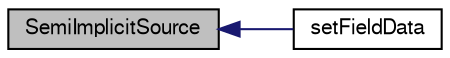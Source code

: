 digraph "SemiImplicitSource"
{
  bgcolor="transparent";
  edge [fontname="FreeSans",fontsize="10",labelfontname="FreeSans",labelfontsize="10"];
  node [fontname="FreeSans",fontsize="10",shape=record];
  rankdir="LR";
  Node10 [label="SemiImplicitSource",height=0.2,width=0.4,color="black", fillcolor="grey75", style="filled", fontcolor="black"];
  Node10 -> Node11 [dir="back",color="midnightblue",fontsize="10",style="solid",fontname="FreeSans"];
  Node11 [label="setFieldData",height=0.2,width=0.4,color="black",URL="$a23530.html#a26772bef077463531a0435da8d0bb7b2",tooltip="Set the local field data. "];
}
